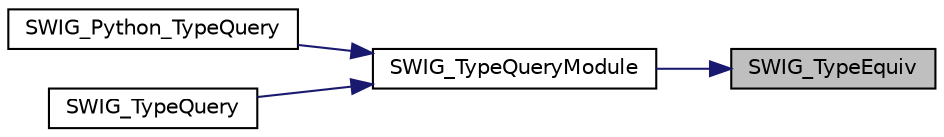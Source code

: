 digraph "SWIG_TypeEquiv"
{
 // LATEX_PDF_SIZE
  edge [fontname="Helvetica",fontsize="10",labelfontname="Helvetica",labelfontsize="10"];
  node [fontname="Helvetica",fontsize="10",shape=record];
  rankdir="RL";
  Node1 [label="SWIG_TypeEquiv",height=0.2,width=0.4,color="black", fillcolor="grey75", style="filled", fontcolor="black",tooltip=" "];
  Node1 -> Node2 [dir="back",color="midnightblue",fontsize="10",style="solid",fontname="Helvetica"];
  Node2 [label="SWIG_TypeQueryModule",height=0.2,width=0.4,color="black", fillcolor="white", style="filled",URL="$de/d48/swig__runtime_8h.html#a4b7f2bcada11306d1a591792b715e870",tooltip=" "];
  Node2 -> Node3 [dir="back",color="midnightblue",fontsize="10",style="solid",fontname="Helvetica"];
  Node3 [label="SWIG_Python_TypeQuery",height=0.2,width=0.4,color="black", fillcolor="white", style="filled",URL="$de/d48/swig__runtime_8h.html#a849118cf6e81c481c06003b5324c397d",tooltip=" "];
  Node2 -> Node4 [dir="back",color="midnightblue",fontsize="10",style="solid",fontname="Helvetica"];
  Node4 [label="SWIG_TypeQuery",height=0.2,width=0.4,color="black", fillcolor="white", style="filled",URL="$de/d48/swig__runtime_8h.html#a78451996ceecfd07e89f9cdbbcdbeadc",tooltip=" "];
}
